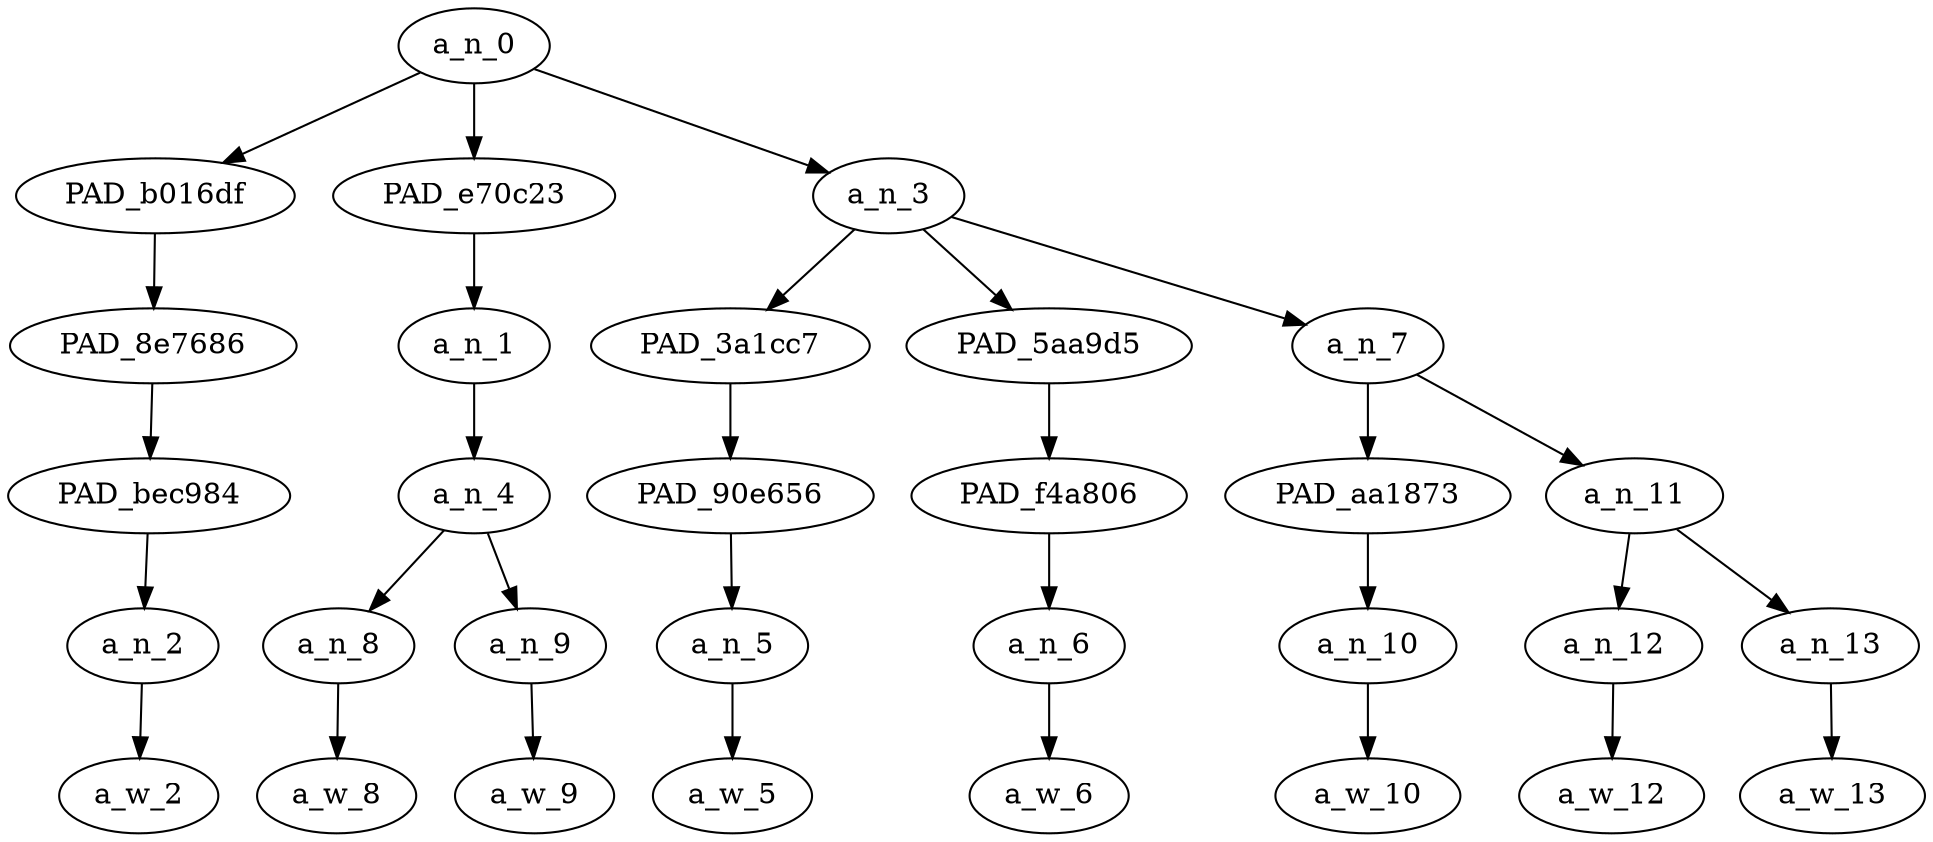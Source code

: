 strict digraph "" {
	a_n_0	[div_dir=1,
		index=0,
		level=5,
		pos="2.25,5!",
		text_span="[0, 1, 2, 3, 4, 5, 6, 7]",
		value=1.00000001];
	PAD_b016df	[div_dir=1,
		index=1,
		level=4,
		pos="2.0,4!",
		text_span="[2]",
		value=0.06724456];
	a_n_0 -> PAD_b016df;
	PAD_e70c23	[div_dir=1,
		index=0,
		level=4,
		pos="0.5,4!",
		text_span="[0, 1]",
		value=0.17339832];
	a_n_0 -> PAD_e70c23;
	a_n_3	[div_dir=1,
		index=2,
		level=4,
		pos="4.25,4!",
		text_span="[3, 4, 5, 6, 7]",
		value=0.75889814];
	a_n_0 -> a_n_3;
	PAD_8e7686	[div_dir=1,
		index=1,
		level=3,
		pos="2.0,3!",
		text_span="[2]",
		value=0.06724456];
	PAD_b016df -> PAD_8e7686;
	PAD_bec984	[div_dir=1,
		index=1,
		level=2,
		pos="2.0,2!",
		text_span="[2]",
		value=0.06724456];
	PAD_8e7686 -> PAD_bec984;
	a_n_2	[div_dir=1,
		index=2,
		level=1,
		pos="2.0,1!",
		text_span="[2]",
		value=0.06724456];
	PAD_bec984 -> a_n_2;
	a_w_2	[div_dir=0,
		index=2,
		level=0,
		pos="2,0!",
		text_span="[2]",
		value=i];
	a_n_2 -> a_w_2;
	a_n_1	[div_dir=1,
		index=0,
		level=3,
		pos="0.5,3!",
		text_span="[0, 1]",
		value=0.17339832];
	PAD_e70c23 -> a_n_1;
	a_n_4	[div_dir=1,
		index=0,
		level=2,
		pos="0.5,2!",
		text_span="[0, 1]",
		value=0.17305180];
	a_n_1 -> a_n_4;
	a_n_8	[div_dir=1,
		index=0,
		level=1,
		pos="0.0,1!",
		text_span="[0]",
		value=0.09138535];
	a_n_4 -> a_n_8;
	a_n_9	[div_dir=1,
		index=1,
		level=1,
		pos="1.0,1!",
		text_span="[1]",
		value=0.08131994];
	a_n_4 -> a_n_9;
	a_w_8	[div_dir=0,
		index=0,
		level=0,
		pos="0,0!",
		text_span="[0]",
		value="<user>"];
	a_n_8 -> a_w_8;
	a_w_9	[div_dir=0,
		index=1,
		level=0,
		pos="1,0!",
		text_span="[1]",
		value=well];
	a_n_9 -> a_w_9;
	PAD_3a1cc7	[div_dir=-1,
		index=2,
		level=3,
		pos="3.0,3!",
		text_span="[3]",
		value=0.05562627];
	a_n_3 -> PAD_3a1cc7;
	PAD_5aa9d5	[div_dir=1,
		index=3,
		level=3,
		pos="4.0,3!",
		text_span="[4]",
		value=0.07792382];
	a_n_3 -> PAD_5aa9d5;
	a_n_7	[div_dir=1,
		index=4,
		level=3,
		pos="5.75,3!",
		text_span="[5, 6, 7]",
		value=0.62517895];
	a_n_3 -> a_n_7;
	PAD_90e656	[div_dir=-1,
		index=2,
		level=2,
		pos="3.0,2!",
		text_span="[3]",
		value=0.05562627];
	PAD_3a1cc7 -> PAD_90e656;
	a_n_5	[div_dir=-1,
		index=3,
		level=1,
		pos="3.0,1!",
		text_span="[3]",
		value=0.05562627];
	PAD_90e656 -> a_n_5;
	a_w_5	[div_dir=0,
		index=3,
		level=0,
		pos="3,0!",
		text_span="[3]",
		value=can];
	a_n_5 -> a_w_5;
	PAD_f4a806	[div_dir=1,
		index=3,
		level=2,
		pos="4.0,2!",
		text_span="[4]",
		value=0.07792382];
	PAD_5aa9d5 -> PAD_f4a806;
	a_n_6	[div_dir=1,
		index=4,
		level=1,
		pos="4.0,1!",
		text_span="[4]",
		value=0.07792382];
	PAD_f4a806 -> a_n_6;
	a_w_6	[div_dir=0,
		index=4,
		level=0,
		pos="4,0!",
		text_span="[4]",
		value=certainly];
	a_n_6 -> a_w_6;
	PAD_aa1873	[div_dir=1,
		index=4,
		level=2,
		pos="5.0,2!",
		text_span="[5]",
		value=0.21094794];
	a_n_7 -> PAD_aa1873;
	a_n_11	[div_dir=1,
		index=5,
		level=2,
		pos="6.5,2!",
		text_span="[6, 7]",
		value=0.41405224];
	a_n_7 -> a_n_11;
	a_n_10	[div_dir=1,
		index=5,
		level=1,
		pos="5.0,1!",
		text_span="[5]",
		value=0.21094794];
	PAD_aa1873 -> a_n_10;
	a_w_10	[div_dir=0,
		index=5,
		level=0,
		pos="5,0!",
		text_span="[5]",
		value=taser];
	a_n_10 -> a_w_10;
	a_n_12	[div_dir=-1,
		index=6,
		level=1,
		pos="6.0,1!",
		text_span="[6]",
		value=0.10124237];
	a_n_11 -> a_n_12;
	a_n_13	[div_dir=1,
		index=7,
		level=1,
		pos="7.0,1!",
		text_span="[7]",
		value=0.31258297];
	a_n_11 -> a_n_13;
	a_w_12	[div_dir=0,
		index=6,
		level=0,
		pos="6,0!",
		text_span="[6]",
		value=a];
	a_n_12 -> a_w_12;
	a_w_13	[div_dir=0,
		index=7,
		level=0,
		pos="7,0!",
		text_span="[7]",
		value=bitch];
	a_n_13 -> a_w_13;
}
